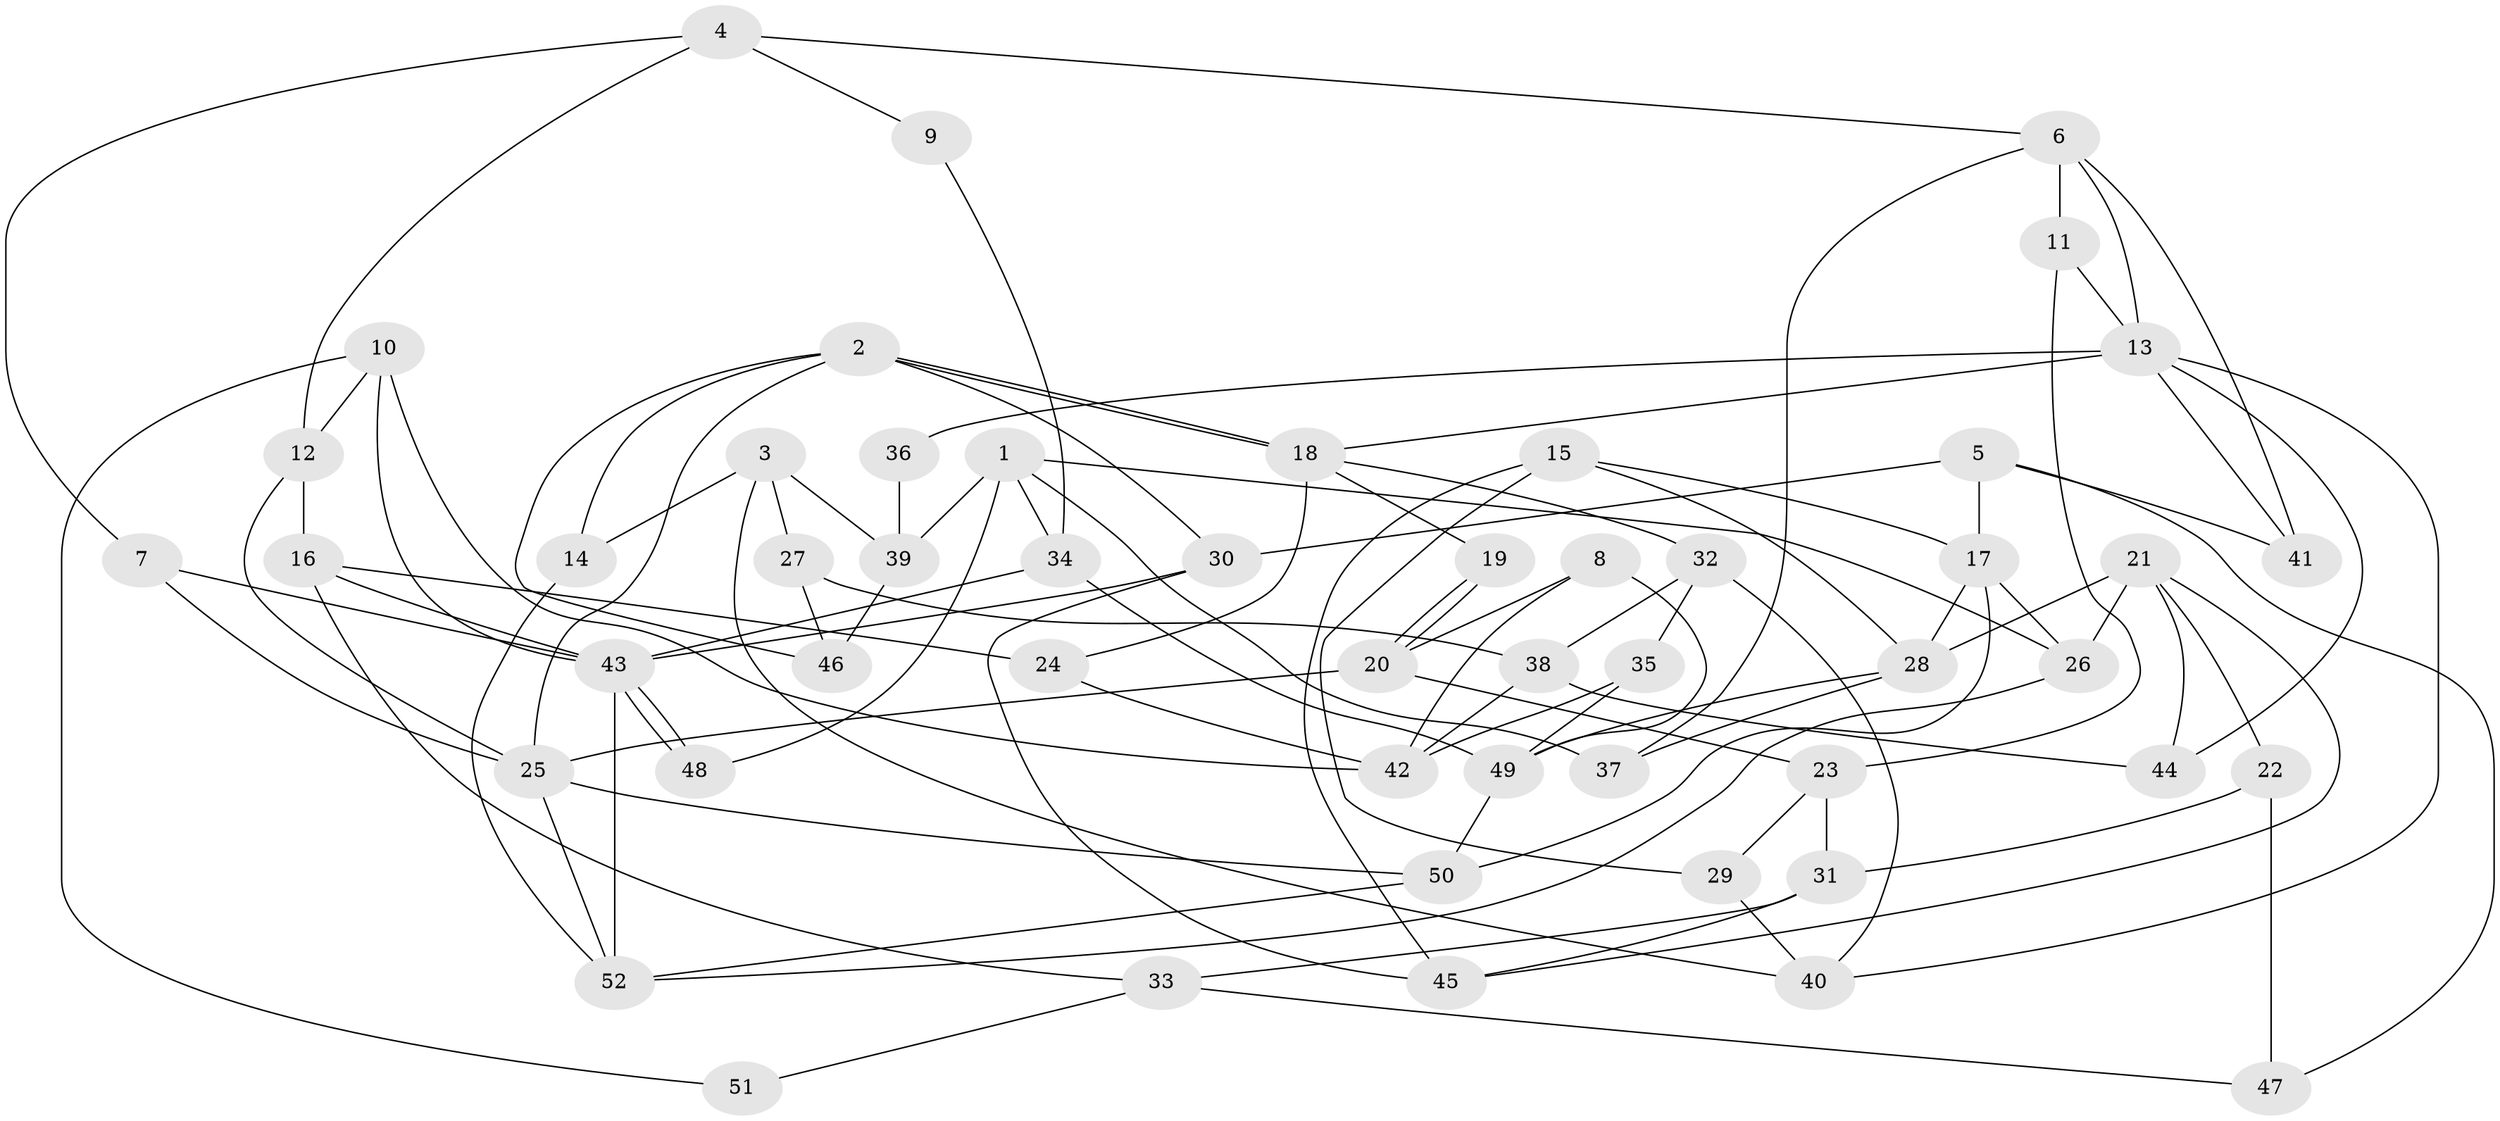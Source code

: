 // coarse degree distribution, {7: 0.13333333333333333, 6: 0.26666666666666666, 4: 0.16666666666666666, 5: 0.13333333333333333, 3: 0.2, 8: 0.06666666666666667, 2: 0.03333333333333333}
// Generated by graph-tools (version 1.1) at 2025/41/03/06/25 10:41:52]
// undirected, 52 vertices, 104 edges
graph export_dot {
graph [start="1"]
  node [color=gray90,style=filled];
  1;
  2;
  3;
  4;
  5;
  6;
  7;
  8;
  9;
  10;
  11;
  12;
  13;
  14;
  15;
  16;
  17;
  18;
  19;
  20;
  21;
  22;
  23;
  24;
  25;
  26;
  27;
  28;
  29;
  30;
  31;
  32;
  33;
  34;
  35;
  36;
  37;
  38;
  39;
  40;
  41;
  42;
  43;
  44;
  45;
  46;
  47;
  48;
  49;
  50;
  51;
  52;
  1 -- 26;
  1 -- 37;
  1 -- 34;
  1 -- 39;
  1 -- 48;
  2 -- 18;
  2 -- 18;
  2 -- 25;
  2 -- 14;
  2 -- 30;
  2 -- 46;
  3 -- 27;
  3 -- 40;
  3 -- 14;
  3 -- 39;
  4 -- 7;
  4 -- 6;
  4 -- 9;
  4 -- 12;
  5 -- 47;
  5 -- 30;
  5 -- 17;
  5 -- 41;
  6 -- 41;
  6 -- 11;
  6 -- 13;
  6 -- 37;
  7 -- 25;
  7 -- 43;
  8 -- 49;
  8 -- 42;
  8 -- 20;
  9 -- 34;
  10 -- 12;
  10 -- 43;
  10 -- 42;
  10 -- 51;
  11 -- 23;
  11 -- 13;
  12 -- 25;
  12 -- 16;
  13 -- 18;
  13 -- 36;
  13 -- 40;
  13 -- 41;
  13 -- 44;
  14 -- 52;
  15 -- 17;
  15 -- 28;
  15 -- 29;
  15 -- 45;
  16 -- 43;
  16 -- 24;
  16 -- 33;
  17 -- 50;
  17 -- 26;
  17 -- 28;
  18 -- 24;
  18 -- 19;
  18 -- 32;
  19 -- 20;
  19 -- 20;
  20 -- 23;
  20 -- 25;
  21 -- 45;
  21 -- 26;
  21 -- 22;
  21 -- 28;
  21 -- 44;
  22 -- 31;
  22 -- 47;
  23 -- 29;
  23 -- 31;
  24 -- 42;
  25 -- 52;
  25 -- 50;
  26 -- 52;
  27 -- 38;
  27 -- 46;
  28 -- 37;
  28 -- 49;
  29 -- 40;
  30 -- 43;
  30 -- 45;
  31 -- 45;
  31 -- 33;
  32 -- 38;
  32 -- 35;
  32 -- 40;
  33 -- 47;
  33 -- 51;
  34 -- 49;
  34 -- 43;
  35 -- 49;
  35 -- 42;
  36 -- 39;
  38 -- 44;
  38 -- 42;
  39 -- 46;
  43 -- 48;
  43 -- 48;
  43 -- 52;
  49 -- 50;
  50 -- 52;
}
